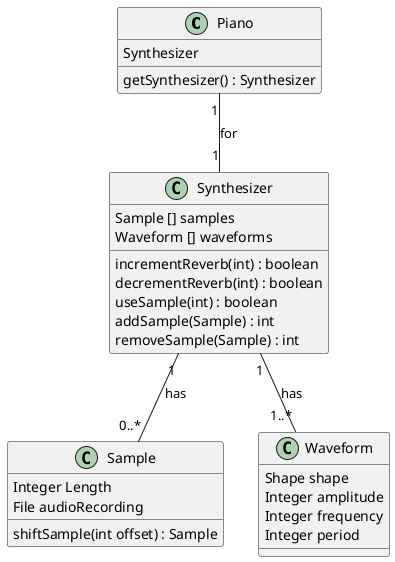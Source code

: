 @startuml
Piano "1" -- "1" Synthesizer : for
Piano : Synthesizer
Piano : getSynthesizer() : Synthesizer
Synthesizer "1" -- "0..*" Sample : has
Synthesizer "1" -- "1..*" Waveform : has
Synthesizer : Sample [] samples
Synthesizer : Waveform [] waveforms
Synthesizer : incrementReverb(int) : boolean
Synthesizer : decrementReverb(int) : boolean
Synthesizer : useSample(int) : boolean
Synthesizer : addSample(Sample) : int
Synthesizer : removeSample(Sample) : int
Sample : Integer Length
Sample : File audioRecording
Sample : shiftSample(int offset) : Sample
Waveform : Shape shape
Waveform : Integer amplitude
Waveform : Integer frequency
Waveform : Integer period
@enduml
